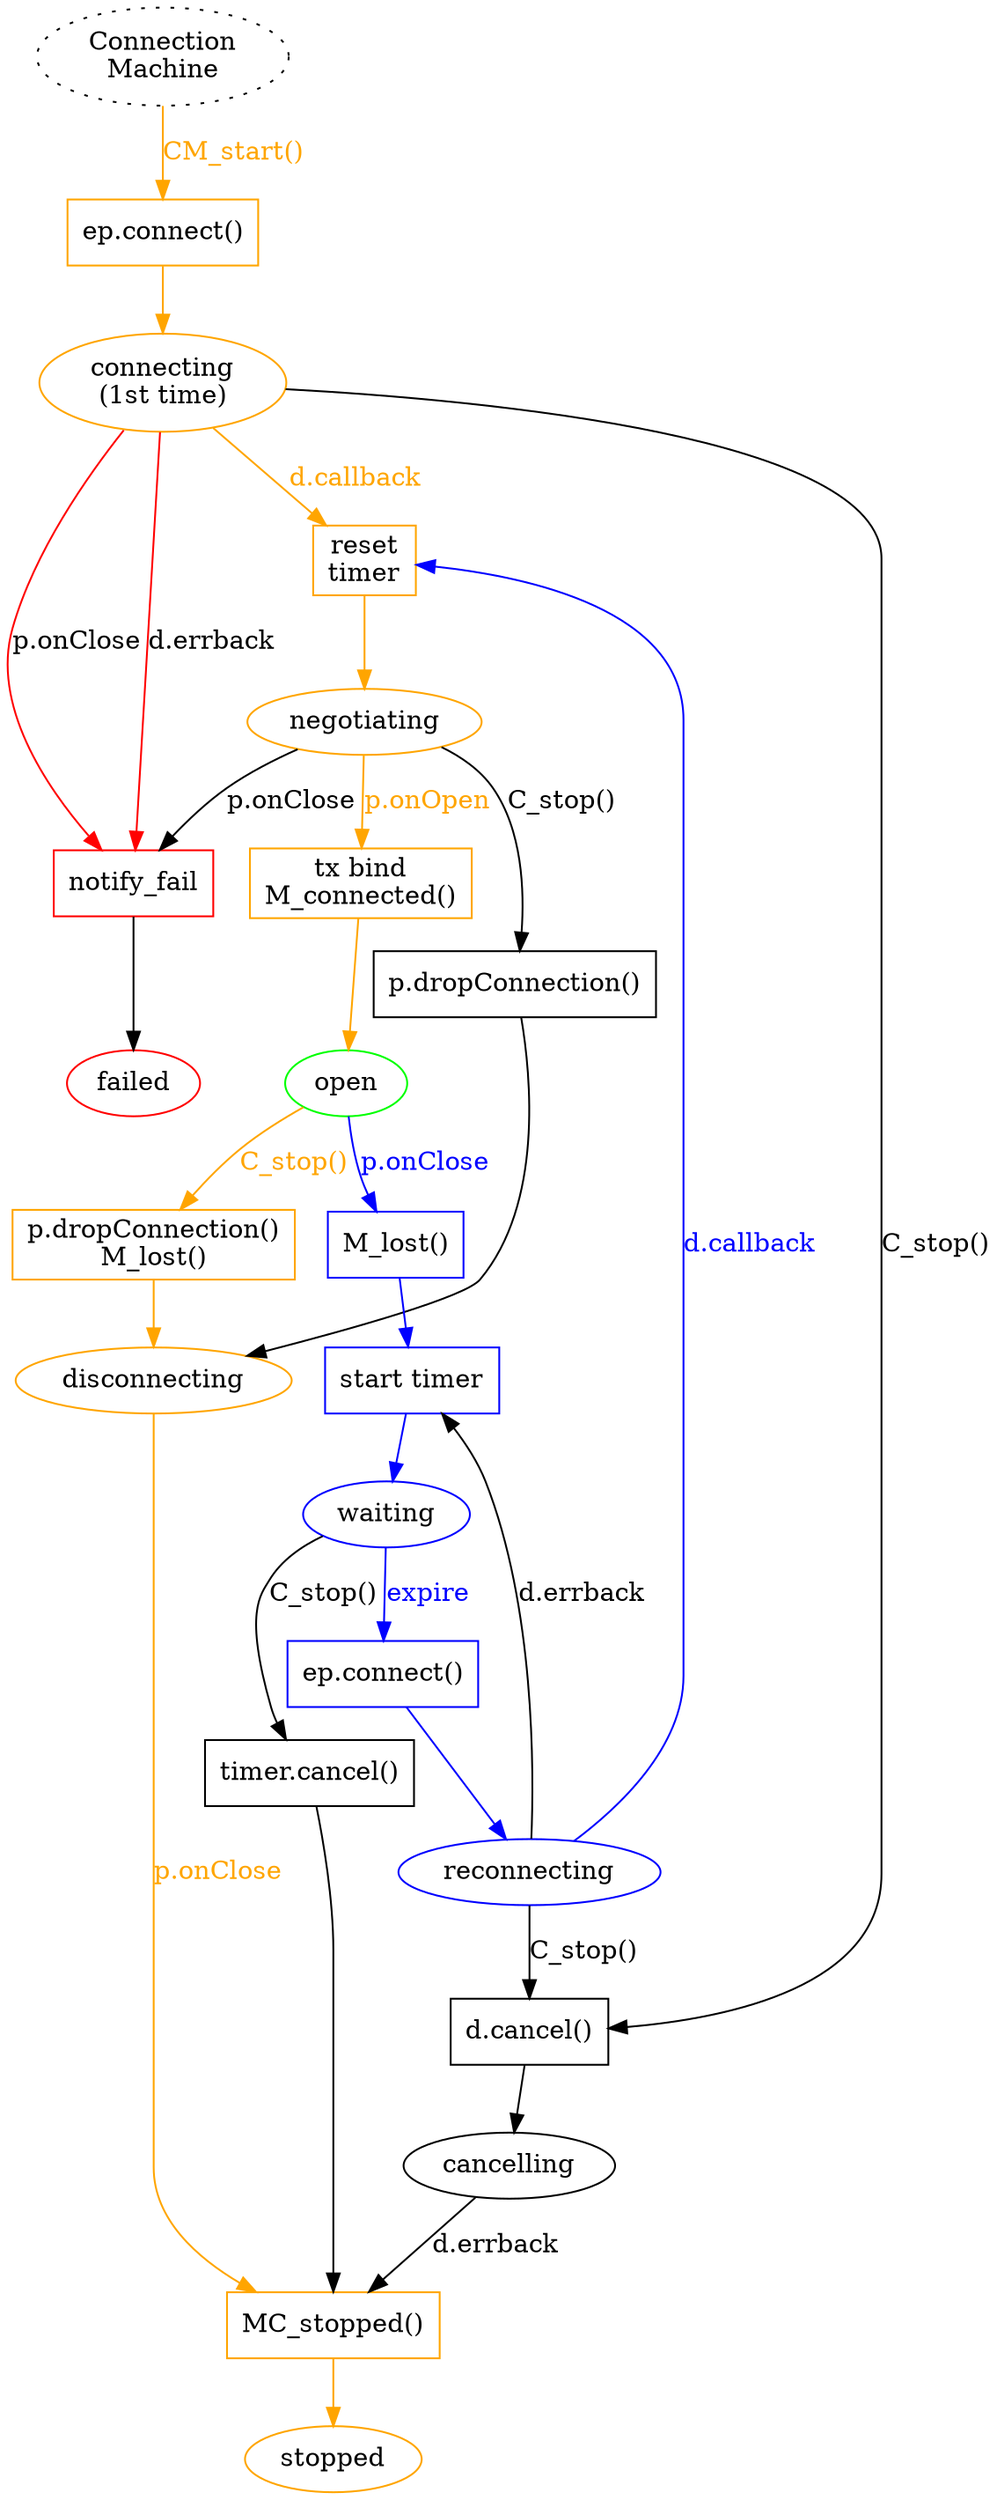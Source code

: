 digraph {


        /* ConnectionMachine */
        C_start [label="Connection\nMachine" style="dotted"]
        C_start -> C_Pc1 [label="CM_start()" color="orange" fontcolor="orange"]
        C_Pc1 [shape="box" label="ep.connect()" color="orange"]
        C_Pc1 -> C_Sc1 [color="orange"]
        C_Sc1 [label="connecting\n(1st time)" color="orange"]
        C_Sc1 -> C_P_reset [label="d.callback" color="orange" fontcolor="orange"]
        C_P_reset [shape="box" label="reset\ntimer" color="orange"]
        C_P_reset -> C_S_negotiating [color="orange"]
        C_Sc1 -> C_P_failed [label="d.errback" color="red"]
        C_Sc1 -> C_P_failed [label="p.onClose" color="red"]
        C_Sc1 -> C_P_cancel [label="C_stop()"]
        C_P_cancel [shape="box" label="d.cancel()"]
        C_P_cancel -> C_S_cancelling
        C_S_cancelling [label="cancelling"]
        C_S_cancelling -> C_P_stopped [label="d.errback"]

        C_S_negotiating [label="negotiating" color="orange"]
        C_S_negotiating -> C_P_failed [label="p.onClose"]
        C_S_negotiating -> C_P_connected [label="p.onOpen" color="orange" fontcolor="orange"]
        C_S_negotiating -> C_P_drop2 [label="C_stop()"]
        C_P_drop2 [shape="box" label="p.dropConnection()"]
        C_P_drop2 -> C_S_disconnecting
        C_P_connected [shape="box" label="tx bind\nM_connected()" color="orange"]
        C_P_connected -> C_S_open [color="orange"]

        C_S_open [label="open" color="green"]
        C_S_open -> C_P_lost [label="p.onClose" color="blue" fontcolor="blue"]
        C_S_open -> C_P_drop [label="C_stop()" color="orange" fontcolor="orange"]
        C_P_drop [shape="box" label="p.dropConnection()\nM_lost()" color="orange"]
        C_P_drop -> C_S_disconnecting [color="orange"]
        C_S_disconnecting [label="disconnecting" color="orange"]
        C_S_disconnecting -> C_P_stopped [label="p.onClose" color="orange" fontcolor="orange"]

        C_P_lost [shape="box" label="M_lost()" color="blue"]
        C_P_lost -> C_P_wait [color="blue"]
        C_P_wait [shape="box" label="start timer" color="blue"]
        C_P_wait -> C_S_waiting [color="blue"]
        C_S_waiting [label="waiting" color="blue"]
        C_S_waiting -> C_Pc2 [label="expire" color="blue" fontcolor="blue"]
        C_S_waiting -> C_P_stop_timer [label="C_stop()"]
        C_P_stop_timer [shape="box" label="timer.cancel()"]
        C_P_stop_timer -> C_P_stopped
        C_Pc2 [shape="box" label="ep.connect()" color="blue"]
        C_Pc2 -> C_Sc2 [color="blue"]
        C_Sc2 [label="reconnecting" color="blue"]
        C_Sc2 -> C_P_reset [label="d.callback" color="blue" fontcolor="blue"]
        C_Sc2 -> C_P_wait [label="d.errback"]
        C_Sc2 -> C_P_cancel [label="C_stop()"]

        C_P_stopped [shape="box" label="MC_stopped()" color="orange"]
        C_P_stopped -> C_S_stopped [color="orange"]
        C_S_stopped [label="stopped" color="orange"]

        C_P_failed [shape="box" label="notify_fail" color="red"]
        C_P_failed -> C_S_failed
        C_S_failed [label="failed" color="red"]
}
